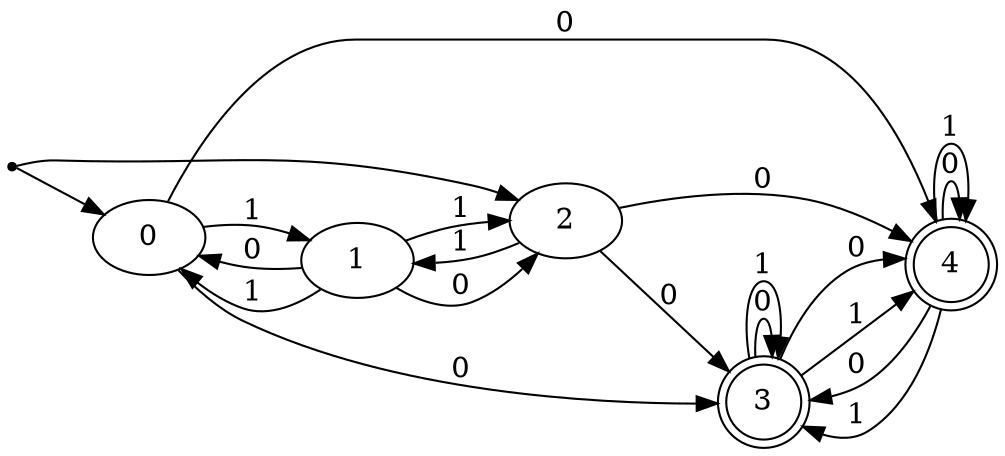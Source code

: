 digraph AFD { 
	rankdir=LR; 
	node [ shape = point ]; _qi;
	node [ shape = oval ];
	// transicoes 
	_qi -> 0,2;
	0,2 -> 3,4 [ label = "0" ];
	0,2 -> 1 [ label = "1" ];
	1 -> 0,2 [ label = "0" ];
	1 -> 0,2 [ label = "1" ];
	3,4 -> 3,4 [ label = "0" ];
	3,4 -> 3,4 [ label = "1" ];
	// Estados Finais 
	3,4 [ shape = "doublecircle"]; 
}